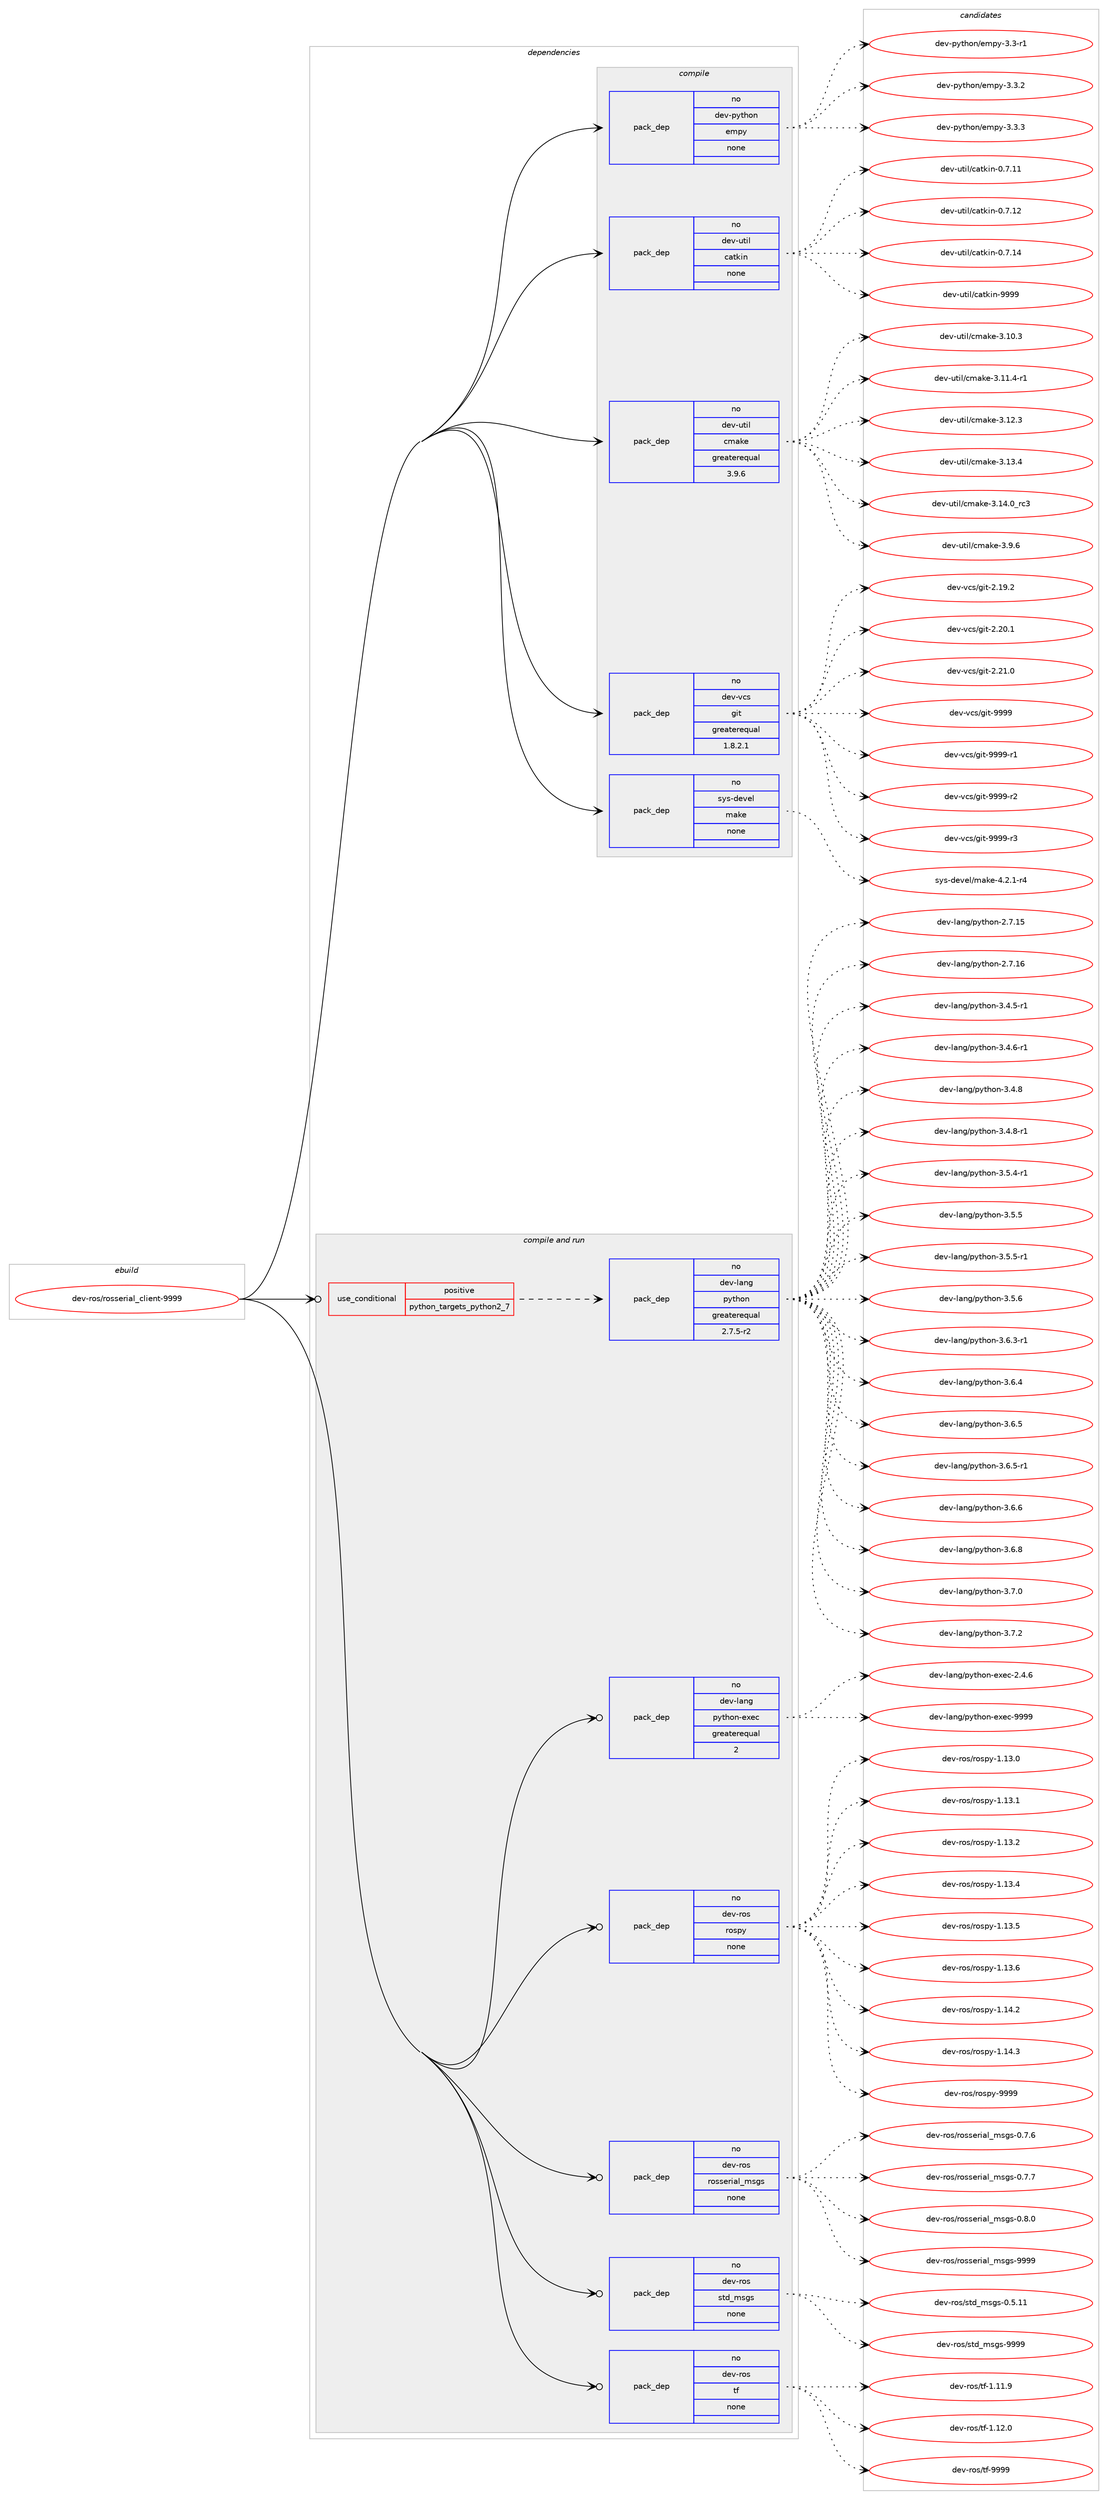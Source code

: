 digraph prolog {

# *************
# Graph options
# *************

newrank=true;
concentrate=true;
compound=true;
graph [rankdir=LR,fontname=Helvetica,fontsize=10,ranksep=1.5];#, ranksep=2.5, nodesep=0.2];
edge  [arrowhead=vee];
node  [fontname=Helvetica,fontsize=10];

# **********
# The ebuild
# **********

subgraph cluster_leftcol {
color=gray;
rank=same;
label=<<i>ebuild</i>>;
id [label="dev-ros/rosserial_client-9999", color=red, width=4, href="../dev-ros/rosserial_client-9999.svg"];
}

# ****************
# The dependencies
# ****************

subgraph cluster_midcol {
color=gray;
label=<<i>dependencies</i>>;
subgraph cluster_compile {
fillcolor="#eeeeee";
style=filled;
label=<<i>compile</i>>;
subgraph pack1053630 {
dependency1467260 [label=<<TABLE BORDER="0" CELLBORDER="1" CELLSPACING="0" CELLPADDING="4" WIDTH="220"><TR><TD ROWSPAN="6" CELLPADDING="30">pack_dep</TD></TR><TR><TD WIDTH="110">no</TD></TR><TR><TD>dev-python</TD></TR><TR><TD>empy</TD></TR><TR><TD>none</TD></TR><TR><TD></TD></TR></TABLE>>, shape=none, color=blue];
}
id:e -> dependency1467260:w [weight=20,style="solid",arrowhead="vee"];
subgraph pack1053631 {
dependency1467261 [label=<<TABLE BORDER="0" CELLBORDER="1" CELLSPACING="0" CELLPADDING="4" WIDTH="220"><TR><TD ROWSPAN="6" CELLPADDING="30">pack_dep</TD></TR><TR><TD WIDTH="110">no</TD></TR><TR><TD>dev-util</TD></TR><TR><TD>catkin</TD></TR><TR><TD>none</TD></TR><TR><TD></TD></TR></TABLE>>, shape=none, color=blue];
}
id:e -> dependency1467261:w [weight=20,style="solid",arrowhead="vee"];
subgraph pack1053632 {
dependency1467262 [label=<<TABLE BORDER="0" CELLBORDER="1" CELLSPACING="0" CELLPADDING="4" WIDTH="220"><TR><TD ROWSPAN="6" CELLPADDING="30">pack_dep</TD></TR><TR><TD WIDTH="110">no</TD></TR><TR><TD>dev-util</TD></TR><TR><TD>cmake</TD></TR><TR><TD>greaterequal</TD></TR><TR><TD>3.9.6</TD></TR></TABLE>>, shape=none, color=blue];
}
id:e -> dependency1467262:w [weight=20,style="solid",arrowhead="vee"];
subgraph pack1053633 {
dependency1467263 [label=<<TABLE BORDER="0" CELLBORDER="1" CELLSPACING="0" CELLPADDING="4" WIDTH="220"><TR><TD ROWSPAN="6" CELLPADDING="30">pack_dep</TD></TR><TR><TD WIDTH="110">no</TD></TR><TR><TD>dev-vcs</TD></TR><TR><TD>git</TD></TR><TR><TD>greaterequal</TD></TR><TR><TD>1.8.2.1</TD></TR></TABLE>>, shape=none, color=blue];
}
id:e -> dependency1467263:w [weight=20,style="solid",arrowhead="vee"];
subgraph pack1053634 {
dependency1467264 [label=<<TABLE BORDER="0" CELLBORDER="1" CELLSPACING="0" CELLPADDING="4" WIDTH="220"><TR><TD ROWSPAN="6" CELLPADDING="30">pack_dep</TD></TR><TR><TD WIDTH="110">no</TD></TR><TR><TD>sys-devel</TD></TR><TR><TD>make</TD></TR><TR><TD>none</TD></TR><TR><TD></TD></TR></TABLE>>, shape=none, color=blue];
}
id:e -> dependency1467264:w [weight=20,style="solid",arrowhead="vee"];
}
subgraph cluster_compileandrun {
fillcolor="#eeeeee";
style=filled;
label=<<i>compile and run</i>>;
subgraph cond390240 {
dependency1467265 [label=<<TABLE BORDER="0" CELLBORDER="1" CELLSPACING="0" CELLPADDING="4"><TR><TD ROWSPAN="3" CELLPADDING="10">use_conditional</TD></TR><TR><TD>positive</TD></TR><TR><TD>python_targets_python2_7</TD></TR></TABLE>>, shape=none, color=red];
subgraph pack1053635 {
dependency1467266 [label=<<TABLE BORDER="0" CELLBORDER="1" CELLSPACING="0" CELLPADDING="4" WIDTH="220"><TR><TD ROWSPAN="6" CELLPADDING="30">pack_dep</TD></TR><TR><TD WIDTH="110">no</TD></TR><TR><TD>dev-lang</TD></TR><TR><TD>python</TD></TR><TR><TD>greaterequal</TD></TR><TR><TD>2.7.5-r2</TD></TR></TABLE>>, shape=none, color=blue];
}
dependency1467265:e -> dependency1467266:w [weight=20,style="dashed",arrowhead="vee"];
}
id:e -> dependency1467265:w [weight=20,style="solid",arrowhead="odotvee"];
subgraph pack1053636 {
dependency1467267 [label=<<TABLE BORDER="0" CELLBORDER="1" CELLSPACING="0" CELLPADDING="4" WIDTH="220"><TR><TD ROWSPAN="6" CELLPADDING="30">pack_dep</TD></TR><TR><TD WIDTH="110">no</TD></TR><TR><TD>dev-lang</TD></TR><TR><TD>python-exec</TD></TR><TR><TD>greaterequal</TD></TR><TR><TD>2</TD></TR></TABLE>>, shape=none, color=blue];
}
id:e -> dependency1467267:w [weight=20,style="solid",arrowhead="odotvee"];
subgraph pack1053637 {
dependency1467268 [label=<<TABLE BORDER="0" CELLBORDER="1" CELLSPACING="0" CELLPADDING="4" WIDTH="220"><TR><TD ROWSPAN="6" CELLPADDING="30">pack_dep</TD></TR><TR><TD WIDTH="110">no</TD></TR><TR><TD>dev-ros</TD></TR><TR><TD>rospy</TD></TR><TR><TD>none</TD></TR><TR><TD></TD></TR></TABLE>>, shape=none, color=blue];
}
id:e -> dependency1467268:w [weight=20,style="solid",arrowhead="odotvee"];
subgraph pack1053638 {
dependency1467269 [label=<<TABLE BORDER="0" CELLBORDER="1" CELLSPACING="0" CELLPADDING="4" WIDTH="220"><TR><TD ROWSPAN="6" CELLPADDING="30">pack_dep</TD></TR><TR><TD WIDTH="110">no</TD></TR><TR><TD>dev-ros</TD></TR><TR><TD>rosserial_msgs</TD></TR><TR><TD>none</TD></TR><TR><TD></TD></TR></TABLE>>, shape=none, color=blue];
}
id:e -> dependency1467269:w [weight=20,style="solid",arrowhead="odotvee"];
subgraph pack1053639 {
dependency1467270 [label=<<TABLE BORDER="0" CELLBORDER="1" CELLSPACING="0" CELLPADDING="4" WIDTH="220"><TR><TD ROWSPAN="6" CELLPADDING="30">pack_dep</TD></TR><TR><TD WIDTH="110">no</TD></TR><TR><TD>dev-ros</TD></TR><TR><TD>std_msgs</TD></TR><TR><TD>none</TD></TR><TR><TD></TD></TR></TABLE>>, shape=none, color=blue];
}
id:e -> dependency1467270:w [weight=20,style="solid",arrowhead="odotvee"];
subgraph pack1053640 {
dependency1467271 [label=<<TABLE BORDER="0" CELLBORDER="1" CELLSPACING="0" CELLPADDING="4" WIDTH="220"><TR><TD ROWSPAN="6" CELLPADDING="30">pack_dep</TD></TR><TR><TD WIDTH="110">no</TD></TR><TR><TD>dev-ros</TD></TR><TR><TD>tf</TD></TR><TR><TD>none</TD></TR><TR><TD></TD></TR></TABLE>>, shape=none, color=blue];
}
id:e -> dependency1467271:w [weight=20,style="solid",arrowhead="odotvee"];
}
subgraph cluster_run {
fillcolor="#eeeeee";
style=filled;
label=<<i>run</i>>;
}
}

# **************
# The candidates
# **************

subgraph cluster_choices {
rank=same;
color=gray;
label=<<i>candidates</i>>;

subgraph choice1053630 {
color=black;
nodesep=1;
choice1001011184511212111610411111047101109112121455146514511449 [label="dev-python/empy-3.3-r1", color=red, width=4,href="../dev-python/empy-3.3-r1.svg"];
choice1001011184511212111610411111047101109112121455146514650 [label="dev-python/empy-3.3.2", color=red, width=4,href="../dev-python/empy-3.3.2.svg"];
choice1001011184511212111610411111047101109112121455146514651 [label="dev-python/empy-3.3.3", color=red, width=4,href="../dev-python/empy-3.3.3.svg"];
dependency1467260:e -> choice1001011184511212111610411111047101109112121455146514511449:w [style=dotted,weight="100"];
dependency1467260:e -> choice1001011184511212111610411111047101109112121455146514650:w [style=dotted,weight="100"];
dependency1467260:e -> choice1001011184511212111610411111047101109112121455146514651:w [style=dotted,weight="100"];
}
subgraph choice1053631 {
color=black;
nodesep=1;
choice1001011184511711610510847999711610710511045484655464949 [label="dev-util/catkin-0.7.11", color=red, width=4,href="../dev-util/catkin-0.7.11.svg"];
choice1001011184511711610510847999711610710511045484655464950 [label="dev-util/catkin-0.7.12", color=red, width=4,href="../dev-util/catkin-0.7.12.svg"];
choice1001011184511711610510847999711610710511045484655464952 [label="dev-util/catkin-0.7.14", color=red, width=4,href="../dev-util/catkin-0.7.14.svg"];
choice100101118451171161051084799971161071051104557575757 [label="dev-util/catkin-9999", color=red, width=4,href="../dev-util/catkin-9999.svg"];
dependency1467261:e -> choice1001011184511711610510847999711610710511045484655464949:w [style=dotted,weight="100"];
dependency1467261:e -> choice1001011184511711610510847999711610710511045484655464950:w [style=dotted,weight="100"];
dependency1467261:e -> choice1001011184511711610510847999711610710511045484655464952:w [style=dotted,weight="100"];
dependency1467261:e -> choice100101118451171161051084799971161071051104557575757:w [style=dotted,weight="100"];
}
subgraph choice1053632 {
color=black;
nodesep=1;
choice1001011184511711610510847991099710710145514649484651 [label="dev-util/cmake-3.10.3", color=red, width=4,href="../dev-util/cmake-3.10.3.svg"];
choice10010111845117116105108479910997107101455146494946524511449 [label="dev-util/cmake-3.11.4-r1", color=red, width=4,href="../dev-util/cmake-3.11.4-r1.svg"];
choice1001011184511711610510847991099710710145514649504651 [label="dev-util/cmake-3.12.3", color=red, width=4,href="../dev-util/cmake-3.12.3.svg"];
choice1001011184511711610510847991099710710145514649514652 [label="dev-util/cmake-3.13.4", color=red, width=4,href="../dev-util/cmake-3.13.4.svg"];
choice1001011184511711610510847991099710710145514649524648951149951 [label="dev-util/cmake-3.14.0_rc3", color=red, width=4,href="../dev-util/cmake-3.14.0_rc3.svg"];
choice10010111845117116105108479910997107101455146574654 [label="dev-util/cmake-3.9.6", color=red, width=4,href="../dev-util/cmake-3.9.6.svg"];
dependency1467262:e -> choice1001011184511711610510847991099710710145514649484651:w [style=dotted,weight="100"];
dependency1467262:e -> choice10010111845117116105108479910997107101455146494946524511449:w [style=dotted,weight="100"];
dependency1467262:e -> choice1001011184511711610510847991099710710145514649504651:w [style=dotted,weight="100"];
dependency1467262:e -> choice1001011184511711610510847991099710710145514649514652:w [style=dotted,weight="100"];
dependency1467262:e -> choice1001011184511711610510847991099710710145514649524648951149951:w [style=dotted,weight="100"];
dependency1467262:e -> choice10010111845117116105108479910997107101455146574654:w [style=dotted,weight="100"];
}
subgraph choice1053633 {
color=black;
nodesep=1;
choice10010111845118991154710310511645504649574650 [label="dev-vcs/git-2.19.2", color=red, width=4,href="../dev-vcs/git-2.19.2.svg"];
choice10010111845118991154710310511645504650484649 [label="dev-vcs/git-2.20.1", color=red, width=4,href="../dev-vcs/git-2.20.1.svg"];
choice10010111845118991154710310511645504650494648 [label="dev-vcs/git-2.21.0", color=red, width=4,href="../dev-vcs/git-2.21.0.svg"];
choice1001011184511899115471031051164557575757 [label="dev-vcs/git-9999", color=red, width=4,href="../dev-vcs/git-9999.svg"];
choice10010111845118991154710310511645575757574511449 [label="dev-vcs/git-9999-r1", color=red, width=4,href="../dev-vcs/git-9999-r1.svg"];
choice10010111845118991154710310511645575757574511450 [label="dev-vcs/git-9999-r2", color=red, width=4,href="../dev-vcs/git-9999-r2.svg"];
choice10010111845118991154710310511645575757574511451 [label="dev-vcs/git-9999-r3", color=red, width=4,href="../dev-vcs/git-9999-r3.svg"];
dependency1467263:e -> choice10010111845118991154710310511645504649574650:w [style=dotted,weight="100"];
dependency1467263:e -> choice10010111845118991154710310511645504650484649:w [style=dotted,weight="100"];
dependency1467263:e -> choice10010111845118991154710310511645504650494648:w [style=dotted,weight="100"];
dependency1467263:e -> choice1001011184511899115471031051164557575757:w [style=dotted,weight="100"];
dependency1467263:e -> choice10010111845118991154710310511645575757574511449:w [style=dotted,weight="100"];
dependency1467263:e -> choice10010111845118991154710310511645575757574511450:w [style=dotted,weight="100"];
dependency1467263:e -> choice10010111845118991154710310511645575757574511451:w [style=dotted,weight="100"];
}
subgraph choice1053634 {
color=black;
nodesep=1;
choice1151211154510010111810110847109971071014552465046494511452 [label="sys-devel/make-4.2.1-r4", color=red, width=4,href="../sys-devel/make-4.2.1-r4.svg"];
dependency1467264:e -> choice1151211154510010111810110847109971071014552465046494511452:w [style=dotted,weight="100"];
}
subgraph choice1053635 {
color=black;
nodesep=1;
choice10010111845108971101034711212111610411111045504655464953 [label="dev-lang/python-2.7.15", color=red, width=4,href="../dev-lang/python-2.7.15.svg"];
choice10010111845108971101034711212111610411111045504655464954 [label="dev-lang/python-2.7.16", color=red, width=4,href="../dev-lang/python-2.7.16.svg"];
choice1001011184510897110103471121211161041111104551465246534511449 [label="dev-lang/python-3.4.5-r1", color=red, width=4,href="../dev-lang/python-3.4.5-r1.svg"];
choice1001011184510897110103471121211161041111104551465246544511449 [label="dev-lang/python-3.4.6-r1", color=red, width=4,href="../dev-lang/python-3.4.6-r1.svg"];
choice100101118451089711010347112121116104111110455146524656 [label="dev-lang/python-3.4.8", color=red, width=4,href="../dev-lang/python-3.4.8.svg"];
choice1001011184510897110103471121211161041111104551465246564511449 [label="dev-lang/python-3.4.8-r1", color=red, width=4,href="../dev-lang/python-3.4.8-r1.svg"];
choice1001011184510897110103471121211161041111104551465346524511449 [label="dev-lang/python-3.5.4-r1", color=red, width=4,href="../dev-lang/python-3.5.4-r1.svg"];
choice100101118451089711010347112121116104111110455146534653 [label="dev-lang/python-3.5.5", color=red, width=4,href="../dev-lang/python-3.5.5.svg"];
choice1001011184510897110103471121211161041111104551465346534511449 [label="dev-lang/python-3.5.5-r1", color=red, width=4,href="../dev-lang/python-3.5.5-r1.svg"];
choice100101118451089711010347112121116104111110455146534654 [label="dev-lang/python-3.5.6", color=red, width=4,href="../dev-lang/python-3.5.6.svg"];
choice1001011184510897110103471121211161041111104551465446514511449 [label="dev-lang/python-3.6.3-r1", color=red, width=4,href="../dev-lang/python-3.6.3-r1.svg"];
choice100101118451089711010347112121116104111110455146544652 [label="dev-lang/python-3.6.4", color=red, width=4,href="../dev-lang/python-3.6.4.svg"];
choice100101118451089711010347112121116104111110455146544653 [label="dev-lang/python-3.6.5", color=red, width=4,href="../dev-lang/python-3.6.5.svg"];
choice1001011184510897110103471121211161041111104551465446534511449 [label="dev-lang/python-3.6.5-r1", color=red, width=4,href="../dev-lang/python-3.6.5-r1.svg"];
choice100101118451089711010347112121116104111110455146544654 [label="dev-lang/python-3.6.6", color=red, width=4,href="../dev-lang/python-3.6.6.svg"];
choice100101118451089711010347112121116104111110455146544656 [label="dev-lang/python-3.6.8", color=red, width=4,href="../dev-lang/python-3.6.8.svg"];
choice100101118451089711010347112121116104111110455146554648 [label="dev-lang/python-3.7.0", color=red, width=4,href="../dev-lang/python-3.7.0.svg"];
choice100101118451089711010347112121116104111110455146554650 [label="dev-lang/python-3.7.2", color=red, width=4,href="../dev-lang/python-3.7.2.svg"];
dependency1467266:e -> choice10010111845108971101034711212111610411111045504655464953:w [style=dotted,weight="100"];
dependency1467266:e -> choice10010111845108971101034711212111610411111045504655464954:w [style=dotted,weight="100"];
dependency1467266:e -> choice1001011184510897110103471121211161041111104551465246534511449:w [style=dotted,weight="100"];
dependency1467266:e -> choice1001011184510897110103471121211161041111104551465246544511449:w [style=dotted,weight="100"];
dependency1467266:e -> choice100101118451089711010347112121116104111110455146524656:w [style=dotted,weight="100"];
dependency1467266:e -> choice1001011184510897110103471121211161041111104551465246564511449:w [style=dotted,weight="100"];
dependency1467266:e -> choice1001011184510897110103471121211161041111104551465346524511449:w [style=dotted,weight="100"];
dependency1467266:e -> choice100101118451089711010347112121116104111110455146534653:w [style=dotted,weight="100"];
dependency1467266:e -> choice1001011184510897110103471121211161041111104551465346534511449:w [style=dotted,weight="100"];
dependency1467266:e -> choice100101118451089711010347112121116104111110455146534654:w [style=dotted,weight="100"];
dependency1467266:e -> choice1001011184510897110103471121211161041111104551465446514511449:w [style=dotted,weight="100"];
dependency1467266:e -> choice100101118451089711010347112121116104111110455146544652:w [style=dotted,weight="100"];
dependency1467266:e -> choice100101118451089711010347112121116104111110455146544653:w [style=dotted,weight="100"];
dependency1467266:e -> choice1001011184510897110103471121211161041111104551465446534511449:w [style=dotted,weight="100"];
dependency1467266:e -> choice100101118451089711010347112121116104111110455146544654:w [style=dotted,weight="100"];
dependency1467266:e -> choice100101118451089711010347112121116104111110455146544656:w [style=dotted,weight="100"];
dependency1467266:e -> choice100101118451089711010347112121116104111110455146554648:w [style=dotted,weight="100"];
dependency1467266:e -> choice100101118451089711010347112121116104111110455146554650:w [style=dotted,weight="100"];
}
subgraph choice1053636 {
color=black;
nodesep=1;
choice1001011184510897110103471121211161041111104510112010199455046524654 [label="dev-lang/python-exec-2.4.6", color=red, width=4,href="../dev-lang/python-exec-2.4.6.svg"];
choice10010111845108971101034711212111610411111045101120101994557575757 [label="dev-lang/python-exec-9999", color=red, width=4,href="../dev-lang/python-exec-9999.svg"];
dependency1467267:e -> choice1001011184510897110103471121211161041111104510112010199455046524654:w [style=dotted,weight="100"];
dependency1467267:e -> choice10010111845108971101034711212111610411111045101120101994557575757:w [style=dotted,weight="100"];
}
subgraph choice1053637 {
color=black;
nodesep=1;
choice100101118451141111154711411111511212145494649514648 [label="dev-ros/rospy-1.13.0", color=red, width=4,href="../dev-ros/rospy-1.13.0.svg"];
choice100101118451141111154711411111511212145494649514649 [label="dev-ros/rospy-1.13.1", color=red, width=4,href="../dev-ros/rospy-1.13.1.svg"];
choice100101118451141111154711411111511212145494649514650 [label="dev-ros/rospy-1.13.2", color=red, width=4,href="../dev-ros/rospy-1.13.2.svg"];
choice100101118451141111154711411111511212145494649514652 [label="dev-ros/rospy-1.13.4", color=red, width=4,href="../dev-ros/rospy-1.13.4.svg"];
choice100101118451141111154711411111511212145494649514653 [label="dev-ros/rospy-1.13.5", color=red, width=4,href="../dev-ros/rospy-1.13.5.svg"];
choice100101118451141111154711411111511212145494649514654 [label="dev-ros/rospy-1.13.6", color=red, width=4,href="../dev-ros/rospy-1.13.6.svg"];
choice100101118451141111154711411111511212145494649524650 [label="dev-ros/rospy-1.14.2", color=red, width=4,href="../dev-ros/rospy-1.14.2.svg"];
choice100101118451141111154711411111511212145494649524651 [label="dev-ros/rospy-1.14.3", color=red, width=4,href="../dev-ros/rospy-1.14.3.svg"];
choice10010111845114111115471141111151121214557575757 [label="dev-ros/rospy-9999", color=red, width=4,href="../dev-ros/rospy-9999.svg"];
dependency1467268:e -> choice100101118451141111154711411111511212145494649514648:w [style=dotted,weight="100"];
dependency1467268:e -> choice100101118451141111154711411111511212145494649514649:w [style=dotted,weight="100"];
dependency1467268:e -> choice100101118451141111154711411111511212145494649514650:w [style=dotted,weight="100"];
dependency1467268:e -> choice100101118451141111154711411111511212145494649514652:w [style=dotted,weight="100"];
dependency1467268:e -> choice100101118451141111154711411111511212145494649514653:w [style=dotted,weight="100"];
dependency1467268:e -> choice100101118451141111154711411111511212145494649514654:w [style=dotted,weight="100"];
dependency1467268:e -> choice100101118451141111154711411111511212145494649524650:w [style=dotted,weight="100"];
dependency1467268:e -> choice100101118451141111154711411111511212145494649524651:w [style=dotted,weight="100"];
dependency1467268:e -> choice10010111845114111115471141111151121214557575757:w [style=dotted,weight="100"];
}
subgraph choice1053638 {
color=black;
nodesep=1;
choice10010111845114111115471141111151151011141059710895109115103115454846554654 [label="dev-ros/rosserial_msgs-0.7.6", color=red, width=4,href="../dev-ros/rosserial_msgs-0.7.6.svg"];
choice10010111845114111115471141111151151011141059710895109115103115454846554655 [label="dev-ros/rosserial_msgs-0.7.7", color=red, width=4,href="../dev-ros/rosserial_msgs-0.7.7.svg"];
choice10010111845114111115471141111151151011141059710895109115103115454846564648 [label="dev-ros/rosserial_msgs-0.8.0", color=red, width=4,href="../dev-ros/rosserial_msgs-0.8.0.svg"];
choice100101118451141111154711411111511510111410597108951091151031154557575757 [label="dev-ros/rosserial_msgs-9999", color=red, width=4,href="../dev-ros/rosserial_msgs-9999.svg"];
dependency1467269:e -> choice10010111845114111115471141111151151011141059710895109115103115454846554654:w [style=dotted,weight="100"];
dependency1467269:e -> choice10010111845114111115471141111151151011141059710895109115103115454846554655:w [style=dotted,weight="100"];
dependency1467269:e -> choice10010111845114111115471141111151151011141059710895109115103115454846564648:w [style=dotted,weight="100"];
dependency1467269:e -> choice100101118451141111154711411111511510111410597108951091151031154557575757:w [style=dotted,weight="100"];
}
subgraph choice1053639 {
color=black;
nodesep=1;
choice10010111845114111115471151161009510911510311545484653464949 [label="dev-ros/std_msgs-0.5.11", color=red, width=4,href="../dev-ros/std_msgs-0.5.11.svg"];
choice1001011184511411111547115116100951091151031154557575757 [label="dev-ros/std_msgs-9999", color=red, width=4,href="../dev-ros/std_msgs-9999.svg"];
dependency1467270:e -> choice10010111845114111115471151161009510911510311545484653464949:w [style=dotted,weight="100"];
dependency1467270:e -> choice1001011184511411111547115116100951091151031154557575757:w [style=dotted,weight="100"];
}
subgraph choice1053640 {
color=black;
nodesep=1;
choice100101118451141111154711610245494649494657 [label="dev-ros/tf-1.11.9", color=red, width=4,href="../dev-ros/tf-1.11.9.svg"];
choice100101118451141111154711610245494649504648 [label="dev-ros/tf-1.12.0", color=red, width=4,href="../dev-ros/tf-1.12.0.svg"];
choice10010111845114111115471161024557575757 [label="dev-ros/tf-9999", color=red, width=4,href="../dev-ros/tf-9999.svg"];
dependency1467271:e -> choice100101118451141111154711610245494649494657:w [style=dotted,weight="100"];
dependency1467271:e -> choice100101118451141111154711610245494649504648:w [style=dotted,weight="100"];
dependency1467271:e -> choice10010111845114111115471161024557575757:w [style=dotted,weight="100"];
}
}

}
